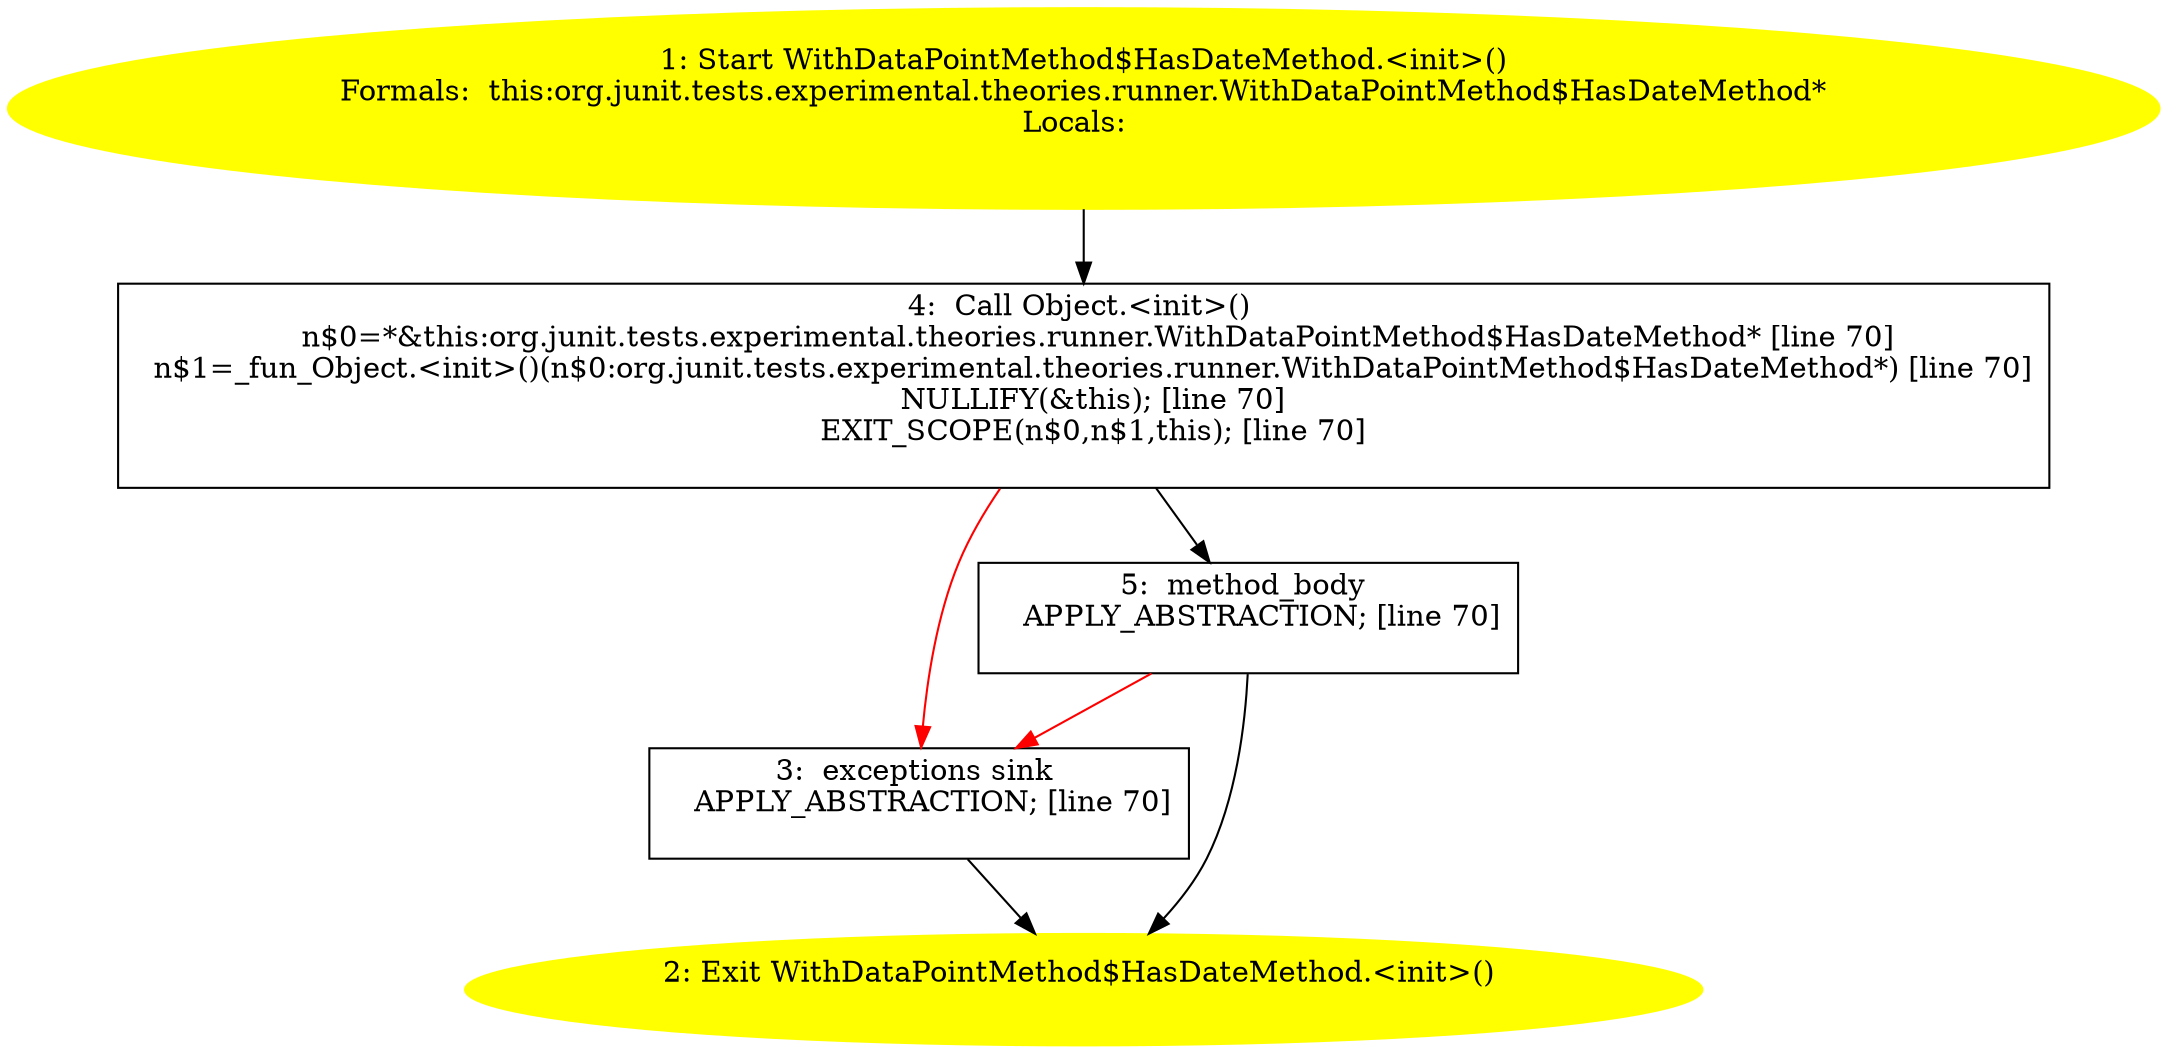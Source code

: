 /* @generated */
digraph cfg {
"org.junit.tests.experimental.theories.runner.WithDataPointMethod$HasDateMethod.<init>().93048271923f2c5e6d9ff4d9a34834f9_1" [label="1: Start WithDataPointMethod$HasDateMethod.<init>()\nFormals:  this:org.junit.tests.experimental.theories.runner.WithDataPointMethod$HasDateMethod*\nLocals:  \n  " color=yellow style=filled]
	

	 "org.junit.tests.experimental.theories.runner.WithDataPointMethod$HasDateMethod.<init>().93048271923f2c5e6d9ff4d9a34834f9_1" -> "org.junit.tests.experimental.theories.runner.WithDataPointMethod$HasDateMethod.<init>().93048271923f2c5e6d9ff4d9a34834f9_4" ;
"org.junit.tests.experimental.theories.runner.WithDataPointMethod$HasDateMethod.<init>().93048271923f2c5e6d9ff4d9a34834f9_2" [label="2: Exit WithDataPointMethod$HasDateMethod.<init>() \n  " color=yellow style=filled]
	

"org.junit.tests.experimental.theories.runner.WithDataPointMethod$HasDateMethod.<init>().93048271923f2c5e6d9ff4d9a34834f9_3" [label="3:  exceptions sink \n   APPLY_ABSTRACTION; [line 70]\n " shape="box"]
	

	 "org.junit.tests.experimental.theories.runner.WithDataPointMethod$HasDateMethod.<init>().93048271923f2c5e6d9ff4d9a34834f9_3" -> "org.junit.tests.experimental.theories.runner.WithDataPointMethod$HasDateMethod.<init>().93048271923f2c5e6d9ff4d9a34834f9_2" ;
"org.junit.tests.experimental.theories.runner.WithDataPointMethod$HasDateMethod.<init>().93048271923f2c5e6d9ff4d9a34834f9_4" [label="4:  Call Object.<init>() \n   n$0=*&this:org.junit.tests.experimental.theories.runner.WithDataPointMethod$HasDateMethod* [line 70]\n  n$1=_fun_Object.<init>()(n$0:org.junit.tests.experimental.theories.runner.WithDataPointMethod$HasDateMethod*) [line 70]\n  NULLIFY(&this); [line 70]\n  EXIT_SCOPE(n$0,n$1,this); [line 70]\n " shape="box"]
	

	 "org.junit.tests.experimental.theories.runner.WithDataPointMethod$HasDateMethod.<init>().93048271923f2c5e6d9ff4d9a34834f9_4" -> "org.junit.tests.experimental.theories.runner.WithDataPointMethod$HasDateMethod.<init>().93048271923f2c5e6d9ff4d9a34834f9_5" ;
	 "org.junit.tests.experimental.theories.runner.WithDataPointMethod$HasDateMethod.<init>().93048271923f2c5e6d9ff4d9a34834f9_4" -> "org.junit.tests.experimental.theories.runner.WithDataPointMethod$HasDateMethod.<init>().93048271923f2c5e6d9ff4d9a34834f9_3" [color="red" ];
"org.junit.tests.experimental.theories.runner.WithDataPointMethod$HasDateMethod.<init>().93048271923f2c5e6d9ff4d9a34834f9_5" [label="5:  method_body \n   APPLY_ABSTRACTION; [line 70]\n " shape="box"]
	

	 "org.junit.tests.experimental.theories.runner.WithDataPointMethod$HasDateMethod.<init>().93048271923f2c5e6d9ff4d9a34834f9_5" -> "org.junit.tests.experimental.theories.runner.WithDataPointMethod$HasDateMethod.<init>().93048271923f2c5e6d9ff4d9a34834f9_2" ;
	 "org.junit.tests.experimental.theories.runner.WithDataPointMethod$HasDateMethod.<init>().93048271923f2c5e6d9ff4d9a34834f9_5" -> "org.junit.tests.experimental.theories.runner.WithDataPointMethod$HasDateMethod.<init>().93048271923f2c5e6d9ff4d9a34834f9_3" [color="red" ];
}
